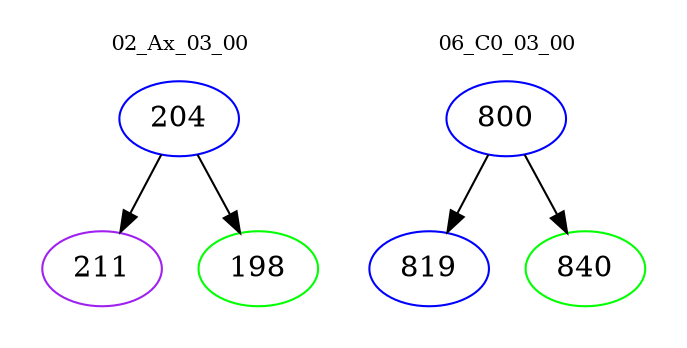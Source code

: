 digraph{
subgraph cluster_0 {
color = white
label = "02_Ax_03_00";
fontsize=10;
T0_204 [label="204", color="blue"]
T0_204 -> T0_211 [color="black"]
T0_211 [label="211", color="purple"]
T0_204 -> T0_198 [color="black"]
T0_198 [label="198", color="green"]
}
subgraph cluster_1 {
color = white
label = "06_C0_03_00";
fontsize=10;
T1_800 [label="800", color="blue"]
T1_800 -> T1_819 [color="black"]
T1_819 [label="819", color="blue"]
T1_800 -> T1_840 [color="black"]
T1_840 [label="840", color="green"]
}
}
